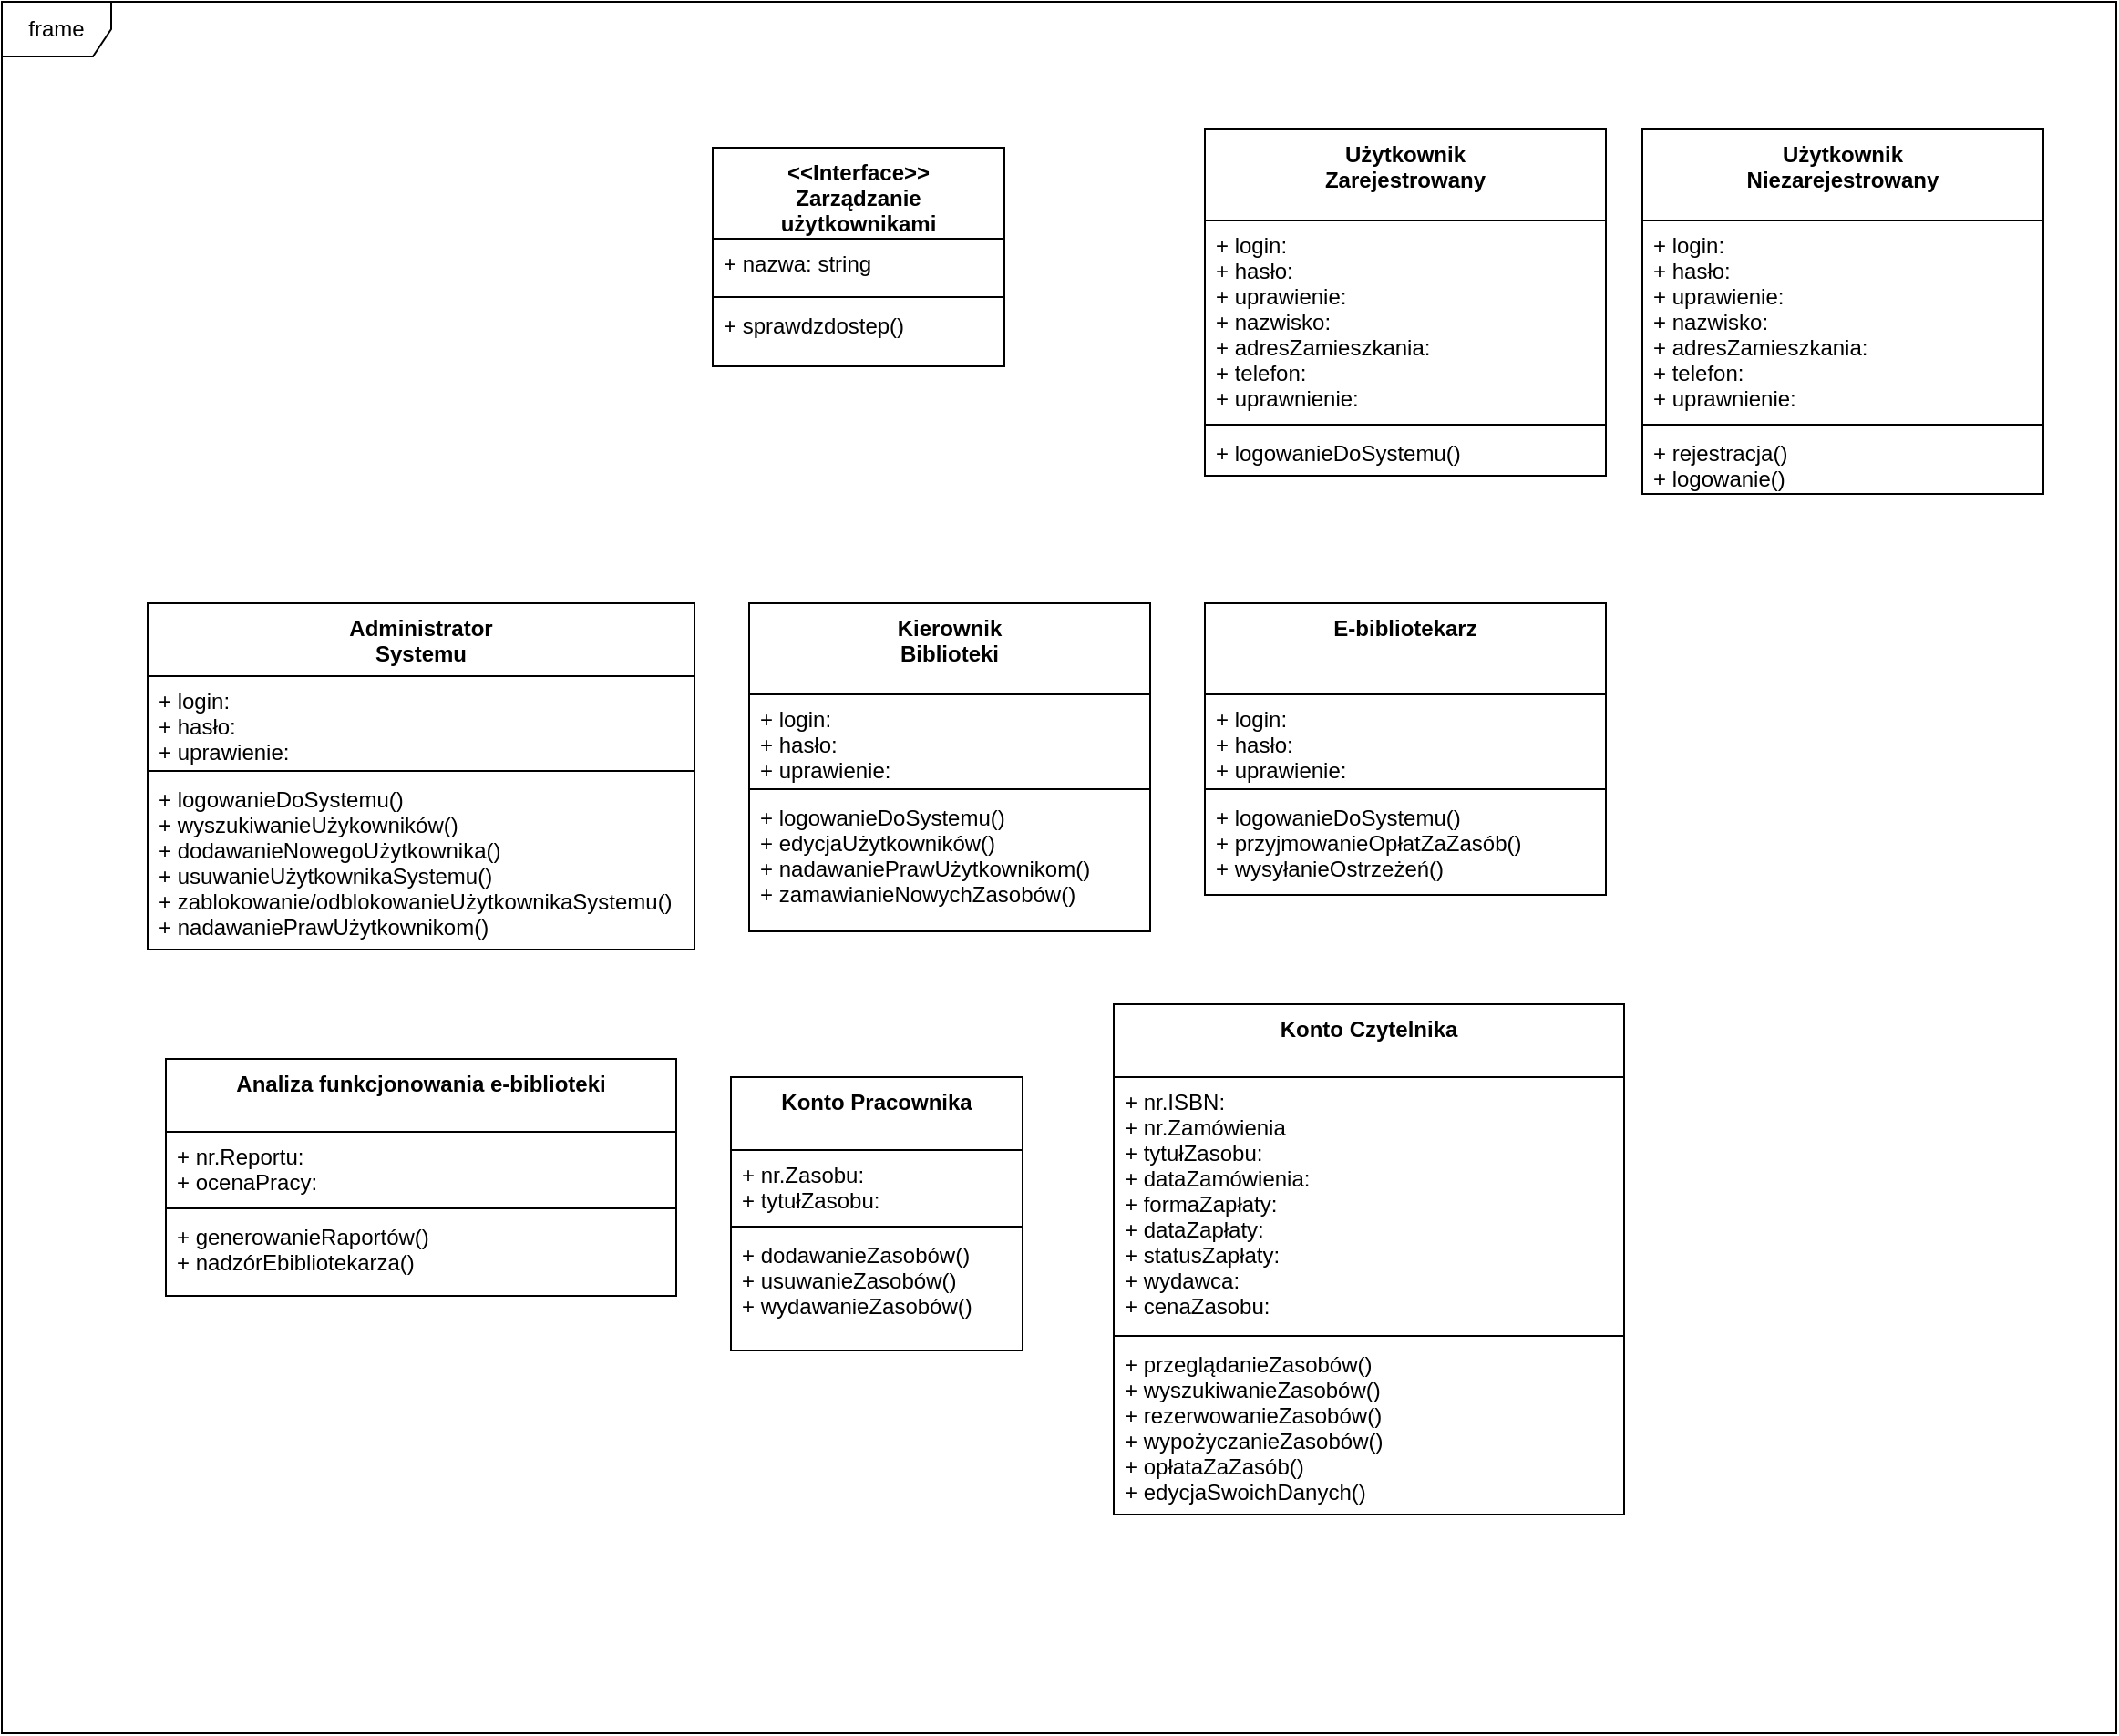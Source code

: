 <mxfile version="13.8.5" type="github">
  <diagram id="VM9gNFSTtRiQbZlDsglk" name="Page-1">
    <mxGraphModel dx="2409" dy="2348" grid="1" gridSize="10" guides="1" tooltips="1" connect="1" arrows="1" fold="1" page="1" pageScale="1" pageWidth="1169" pageHeight="1654" math="0" shadow="0">
      <root>
        <mxCell id="0" />
        <mxCell id="1" parent="0" />
        <mxCell id="r10WBX3e6Jypb6VtqJ61-32" value="frame" style="shape=umlFrame;whiteSpace=wrap;html=1;" vertex="1" parent="1">
          <mxGeometry x="-60" y="-100" width="1160" height="950" as="geometry" />
        </mxCell>
        <mxCell id="BHRHvB2tTrrgc57krQOK-1" value="Kierownik&#xa;Biblioteki" style="swimlane;fontStyle=1;align=center;verticalAlign=top;childLayout=stackLayout;horizontal=1;startSize=50;horizontalStack=0;resizeParent=1;resizeParentMax=0;resizeLast=0;collapsible=1;marginBottom=0;" parent="1" vertex="1">
          <mxGeometry x="350" y="230" width="220" height="180" as="geometry" />
        </mxCell>
        <mxCell id="BHRHvB2tTrrgc57krQOK-2" value="+ login:&#xa;+ hasło:&#xa;+ uprawienie:" style="text;strokeColor=none;fillColor=none;align=left;verticalAlign=top;spacingLeft=4;spacingRight=4;overflow=hidden;rotatable=0;points=[[0,0.5],[1,0.5]];portConstraint=eastwest;" parent="BHRHvB2tTrrgc57krQOK-1" vertex="1">
          <mxGeometry y="50" width="220" height="50" as="geometry" />
        </mxCell>
        <mxCell id="BHRHvB2tTrrgc57krQOK-3" value="" style="line;strokeWidth=1;fillColor=none;align=left;verticalAlign=middle;spacingTop=-1;spacingLeft=3;spacingRight=3;rotatable=0;labelPosition=right;points=[];portConstraint=eastwest;" parent="BHRHvB2tTrrgc57krQOK-1" vertex="1">
          <mxGeometry y="100" width="220" height="4" as="geometry" />
        </mxCell>
        <mxCell id="BHRHvB2tTrrgc57krQOK-4" value="+ logowanieDoSystemu()&#xa;+ edycjaUżytkowników()&#xa;+ nadawaniePrawUżytkownikom()&#xa;+ zamawianieNowychZasobów()" style="text;strokeColor=none;fillColor=none;align=left;verticalAlign=top;spacingLeft=4;spacingRight=4;overflow=hidden;rotatable=0;points=[[0,0.5],[1,0.5]];portConstraint=eastwest;" parent="BHRHvB2tTrrgc57krQOK-1" vertex="1">
          <mxGeometry y="104" width="220" height="76" as="geometry" />
        </mxCell>
        <mxCell id="BHRHvB2tTrrgc57krQOK-6" value="Administrator&#xa;Systemu" style="swimlane;fontStyle=1;align=center;verticalAlign=top;childLayout=stackLayout;horizontal=1;startSize=40;horizontalStack=0;resizeParent=1;resizeParentMax=0;resizeLast=0;collapsible=1;marginBottom=0;" parent="1" vertex="1">
          <mxGeometry x="20" y="230" width="300" height="190" as="geometry" />
        </mxCell>
        <mxCell id="BHRHvB2tTrrgc57krQOK-7" value="+ login:&#xa;+ hasło:&#xa;+ uprawienie:" style="text;strokeColor=none;fillColor=none;align=left;verticalAlign=top;spacingLeft=4;spacingRight=4;overflow=hidden;rotatable=0;points=[[0,0.5],[1,0.5]];portConstraint=eastwest;" parent="BHRHvB2tTrrgc57krQOK-6" vertex="1">
          <mxGeometry y="40" width="300" height="50" as="geometry" />
        </mxCell>
        <mxCell id="BHRHvB2tTrrgc57krQOK-8" value="" style="line;strokeWidth=1;fillColor=none;align=left;verticalAlign=middle;spacingTop=-1;spacingLeft=3;spacingRight=3;rotatable=0;labelPosition=right;points=[];portConstraint=eastwest;" parent="BHRHvB2tTrrgc57krQOK-6" vertex="1">
          <mxGeometry y="90" width="300" height="4" as="geometry" />
        </mxCell>
        <mxCell id="BHRHvB2tTrrgc57krQOK-9" value="+ logowanieDoSystemu()&#xa;+ wyszukiwanieUżykowników()&#xa;+ dodawanieNowegoUżytkownika()&#xa;+ usuwanieUżytkownikaSystemu()&#xa;+ zablokowanie/odblokowanieUżytkownikaSystemu()&#xa;+ nadawaniePrawUżytkownikom()" style="text;strokeColor=none;fillColor=none;align=left;verticalAlign=top;spacingLeft=4;spacingRight=4;overflow=hidden;rotatable=0;points=[[0,0.5],[1,0.5]];portConstraint=eastwest;" parent="BHRHvB2tTrrgc57krQOK-6" vertex="1">
          <mxGeometry y="94" width="300" height="96" as="geometry" />
        </mxCell>
        <mxCell id="r10WBX3e6Jypb6VtqJ61-1" value="&lt;&lt;Interface&gt;&gt;&#xa;Zarządzanie&#xa;użytkownikami" style="swimlane;fontStyle=1;align=center;verticalAlign=top;childLayout=stackLayout;horizontal=1;startSize=50;horizontalStack=0;resizeParent=1;resizeParentMax=0;resizeLast=0;collapsible=1;marginBottom=0;" vertex="1" parent="1">
          <mxGeometry x="330" y="-20" width="160" height="120" as="geometry" />
        </mxCell>
        <mxCell id="r10WBX3e6Jypb6VtqJ61-2" value="+ nazwa: string" style="text;strokeColor=none;fillColor=none;align=left;verticalAlign=top;spacingLeft=4;spacingRight=4;overflow=hidden;rotatable=0;points=[[0,0.5],[1,0.5]];portConstraint=eastwest;" vertex="1" parent="r10WBX3e6Jypb6VtqJ61-1">
          <mxGeometry y="50" width="160" height="30" as="geometry" />
        </mxCell>
        <mxCell id="r10WBX3e6Jypb6VtqJ61-3" value="" style="line;strokeWidth=1;fillColor=none;align=left;verticalAlign=middle;spacingTop=-1;spacingLeft=3;spacingRight=3;rotatable=0;labelPosition=right;points=[];portConstraint=eastwest;" vertex="1" parent="r10WBX3e6Jypb6VtqJ61-1">
          <mxGeometry y="80" width="160" height="4" as="geometry" />
        </mxCell>
        <mxCell id="r10WBX3e6Jypb6VtqJ61-4" value="+ sprawdzdostep()" style="text;strokeColor=none;fillColor=none;align=left;verticalAlign=top;spacingLeft=4;spacingRight=4;overflow=hidden;rotatable=0;points=[[0,0.5],[1,0.5]];portConstraint=eastwest;" vertex="1" parent="r10WBX3e6Jypb6VtqJ61-1">
          <mxGeometry y="84" width="160" height="36" as="geometry" />
        </mxCell>
        <mxCell id="r10WBX3e6Jypb6VtqJ61-6" value="E-bibliotekarz" style="swimlane;fontStyle=1;align=center;verticalAlign=top;childLayout=stackLayout;horizontal=1;startSize=50;horizontalStack=0;resizeParent=1;resizeParentMax=0;resizeLast=0;collapsible=1;marginBottom=0;" vertex="1" parent="1">
          <mxGeometry x="600" y="230" width="220" height="160" as="geometry" />
        </mxCell>
        <mxCell id="r10WBX3e6Jypb6VtqJ61-7" value="+ login:&#xa;+ hasło:&#xa;+ uprawienie:" style="text;strokeColor=none;fillColor=none;align=left;verticalAlign=top;spacingLeft=4;spacingRight=4;overflow=hidden;rotatable=0;points=[[0,0.5],[1,0.5]];portConstraint=eastwest;" vertex="1" parent="r10WBX3e6Jypb6VtqJ61-6">
          <mxGeometry y="50" width="220" height="50" as="geometry" />
        </mxCell>
        <mxCell id="r10WBX3e6Jypb6VtqJ61-8" value="" style="line;strokeWidth=1;fillColor=none;align=left;verticalAlign=middle;spacingTop=-1;spacingLeft=3;spacingRight=3;rotatable=0;labelPosition=right;points=[];portConstraint=eastwest;" vertex="1" parent="r10WBX3e6Jypb6VtqJ61-6">
          <mxGeometry y="100" width="220" height="4" as="geometry" />
        </mxCell>
        <mxCell id="r10WBX3e6Jypb6VtqJ61-9" value="+ logowanieDoSystemu()&#xa;+ przyjmowanieOpłatZaZasób()&#xa;+ wysyłanieOstrzeżeń()" style="text;strokeColor=none;fillColor=none;align=left;verticalAlign=top;spacingLeft=4;spacingRight=4;overflow=hidden;rotatable=0;points=[[0,0.5],[1,0.5]];portConstraint=eastwest;" vertex="1" parent="r10WBX3e6Jypb6VtqJ61-6">
          <mxGeometry y="104" width="220" height="56" as="geometry" />
        </mxCell>
        <mxCell id="r10WBX3e6Jypb6VtqJ61-10" value="Użytkownik&#xa;Zarejestrowany" style="swimlane;fontStyle=1;align=center;verticalAlign=top;childLayout=stackLayout;horizontal=1;startSize=50;horizontalStack=0;resizeParent=1;resizeParentMax=0;resizeLast=0;collapsible=1;marginBottom=0;" vertex="1" parent="1">
          <mxGeometry x="600" y="-30" width="220" height="190" as="geometry" />
        </mxCell>
        <mxCell id="r10WBX3e6Jypb6VtqJ61-11" value="+ login:&#xa;+ hasło:&#xa;+ uprawienie:&#xa;+ nazwisko:&#xa;+ adresZamieszkania:&#xa;+ telefon:&#xa;+ uprawnienie:" style="text;strokeColor=none;fillColor=none;align=left;verticalAlign=top;spacingLeft=4;spacingRight=4;overflow=hidden;rotatable=0;points=[[0,0.5],[1,0.5]];portConstraint=eastwest;" vertex="1" parent="r10WBX3e6Jypb6VtqJ61-10">
          <mxGeometry y="50" width="220" height="110" as="geometry" />
        </mxCell>
        <mxCell id="r10WBX3e6Jypb6VtqJ61-12" value="" style="line;strokeWidth=1;fillColor=none;align=left;verticalAlign=middle;spacingTop=-1;spacingLeft=3;spacingRight=3;rotatable=0;labelPosition=right;points=[];portConstraint=eastwest;" vertex="1" parent="r10WBX3e6Jypb6VtqJ61-10">
          <mxGeometry y="160" width="220" height="4" as="geometry" />
        </mxCell>
        <mxCell id="r10WBX3e6Jypb6VtqJ61-13" value="+ logowanieDoSystemu()" style="text;strokeColor=none;fillColor=none;align=left;verticalAlign=top;spacingLeft=4;spacingRight=4;overflow=hidden;rotatable=0;points=[[0,0.5],[1,0.5]];portConstraint=eastwest;" vertex="1" parent="r10WBX3e6Jypb6VtqJ61-10">
          <mxGeometry y="164" width="220" height="26" as="geometry" />
        </mxCell>
        <mxCell id="r10WBX3e6Jypb6VtqJ61-14" value="Użytkownik&#xa;Niezarejestrowany" style="swimlane;fontStyle=1;align=center;verticalAlign=top;childLayout=stackLayout;horizontal=1;startSize=50;horizontalStack=0;resizeParent=1;resizeParentMax=0;resizeLast=0;collapsible=1;marginBottom=0;" vertex="1" parent="1">
          <mxGeometry x="840" y="-30" width="220" height="200" as="geometry" />
        </mxCell>
        <mxCell id="r10WBX3e6Jypb6VtqJ61-15" value="+ login:&#xa;+ hasło:&#xa;+ uprawienie:&#xa;+ nazwisko:&#xa;+ adresZamieszkania:&#xa;+ telefon:&#xa;+ uprawnienie:" style="text;strokeColor=none;fillColor=none;align=left;verticalAlign=top;spacingLeft=4;spacingRight=4;overflow=hidden;rotatable=0;points=[[0,0.5],[1,0.5]];portConstraint=eastwest;" vertex="1" parent="r10WBX3e6Jypb6VtqJ61-14">
          <mxGeometry y="50" width="220" height="110" as="geometry" />
        </mxCell>
        <mxCell id="r10WBX3e6Jypb6VtqJ61-16" value="" style="line;strokeWidth=1;fillColor=none;align=left;verticalAlign=middle;spacingTop=-1;spacingLeft=3;spacingRight=3;rotatable=0;labelPosition=right;points=[];portConstraint=eastwest;" vertex="1" parent="r10WBX3e6Jypb6VtqJ61-14">
          <mxGeometry y="160" width="220" height="4" as="geometry" />
        </mxCell>
        <mxCell id="r10WBX3e6Jypb6VtqJ61-17" value="+ rejestracja()&#xa;+ logowanie()" style="text;strokeColor=none;fillColor=none;align=left;verticalAlign=top;spacingLeft=4;spacingRight=4;overflow=hidden;rotatable=0;points=[[0,0.5],[1,0.5]];portConstraint=eastwest;" vertex="1" parent="r10WBX3e6Jypb6VtqJ61-14">
          <mxGeometry y="164" width="220" height="36" as="geometry" />
        </mxCell>
        <mxCell id="r10WBX3e6Jypb6VtqJ61-19" value="Konto Pracownika" style="swimlane;fontStyle=1;align=center;verticalAlign=top;childLayout=stackLayout;horizontal=1;startSize=40;horizontalStack=0;resizeParent=1;resizeParentMax=0;resizeLast=0;collapsible=1;marginBottom=0;" vertex="1" parent="1">
          <mxGeometry x="340" y="490" width="160" height="150" as="geometry" />
        </mxCell>
        <mxCell id="r10WBX3e6Jypb6VtqJ61-20" value="+ nr.Zasobu:&#xa;+ tytułZasobu:" style="text;strokeColor=none;fillColor=none;align=left;verticalAlign=top;spacingLeft=4;spacingRight=4;overflow=hidden;rotatable=0;points=[[0,0.5],[1,0.5]];portConstraint=eastwest;" vertex="1" parent="r10WBX3e6Jypb6VtqJ61-19">
          <mxGeometry y="40" width="160" height="40" as="geometry" />
        </mxCell>
        <mxCell id="r10WBX3e6Jypb6VtqJ61-21" value="" style="line;strokeWidth=1;fillColor=none;align=left;verticalAlign=middle;spacingTop=-1;spacingLeft=3;spacingRight=3;rotatable=0;labelPosition=right;points=[];portConstraint=eastwest;" vertex="1" parent="r10WBX3e6Jypb6VtqJ61-19">
          <mxGeometry y="80" width="160" height="4" as="geometry" />
        </mxCell>
        <mxCell id="r10WBX3e6Jypb6VtqJ61-22" value="+ dodawanieZasobów()&#xa;+ usuwanieZasobów()&#xa;+ wydawanieZasobów()" style="text;strokeColor=none;fillColor=none;align=left;verticalAlign=top;spacingLeft=4;spacingRight=4;overflow=hidden;rotatable=0;points=[[0,0.5],[1,0.5]];portConstraint=eastwest;" vertex="1" parent="r10WBX3e6Jypb6VtqJ61-19">
          <mxGeometry y="84" width="160" height="66" as="geometry" />
        </mxCell>
        <mxCell id="r10WBX3e6Jypb6VtqJ61-23" value="Analiza funkcjonowania e-biblioteki" style="swimlane;fontStyle=1;align=center;verticalAlign=top;childLayout=stackLayout;horizontal=1;startSize=40;horizontalStack=0;resizeParent=1;resizeParentMax=0;resizeLast=0;collapsible=1;marginBottom=0;" vertex="1" parent="1">
          <mxGeometry x="30" y="480" width="280" height="130" as="geometry" />
        </mxCell>
        <mxCell id="r10WBX3e6Jypb6VtqJ61-24" value="+ nr.Reportu:&#xa;+ ocenaPracy:" style="text;strokeColor=none;fillColor=none;align=left;verticalAlign=top;spacingLeft=4;spacingRight=4;overflow=hidden;rotatable=0;points=[[0,0.5],[1,0.5]];portConstraint=eastwest;" vertex="1" parent="r10WBX3e6Jypb6VtqJ61-23">
          <mxGeometry y="40" width="280" height="40" as="geometry" />
        </mxCell>
        <mxCell id="r10WBX3e6Jypb6VtqJ61-25" value="" style="line;strokeWidth=1;fillColor=none;align=left;verticalAlign=middle;spacingTop=-1;spacingLeft=3;spacingRight=3;rotatable=0;labelPosition=right;points=[];portConstraint=eastwest;" vertex="1" parent="r10WBX3e6Jypb6VtqJ61-23">
          <mxGeometry y="80" width="280" height="4" as="geometry" />
        </mxCell>
        <mxCell id="r10WBX3e6Jypb6VtqJ61-26" value="+ generowanieRaportów()&#xa;+ nadzórEbibliotekarza()" style="text;strokeColor=none;fillColor=none;align=left;verticalAlign=top;spacingLeft=4;spacingRight=4;overflow=hidden;rotatable=0;points=[[0,0.5],[1,0.5]];portConstraint=eastwest;" vertex="1" parent="r10WBX3e6Jypb6VtqJ61-23">
          <mxGeometry y="84" width="280" height="46" as="geometry" />
        </mxCell>
        <mxCell id="r10WBX3e6Jypb6VtqJ61-28" value="Konto Czytelnika" style="swimlane;fontStyle=1;align=center;verticalAlign=top;childLayout=stackLayout;horizontal=1;startSize=40;horizontalStack=0;resizeParent=1;resizeParentMax=0;resizeLast=0;collapsible=1;marginBottom=0;" vertex="1" parent="1">
          <mxGeometry x="550" y="450" width="280" height="280" as="geometry" />
        </mxCell>
        <mxCell id="r10WBX3e6Jypb6VtqJ61-29" value="+ nr.ISBN:&#xa;+ nr.Zamówienia&#xa;+ tytułZasobu:&#xa;+ dataZamówienia:&#xa;+ formaZapłaty:&#xa;+ dataZapłaty:&#xa;+ statusZapłaty:&#xa;+ wydawca:&#xa;+ cenaZasobu:&#xa;&#xa;" style="text;strokeColor=none;fillColor=none;align=left;verticalAlign=top;spacingLeft=4;spacingRight=4;overflow=hidden;rotatable=0;points=[[0,0.5],[1,0.5]];portConstraint=eastwest;" vertex="1" parent="r10WBX3e6Jypb6VtqJ61-28">
          <mxGeometry y="40" width="280" height="140" as="geometry" />
        </mxCell>
        <mxCell id="r10WBX3e6Jypb6VtqJ61-30" value="" style="line;strokeWidth=1;fillColor=none;align=left;verticalAlign=middle;spacingTop=-1;spacingLeft=3;spacingRight=3;rotatable=0;labelPosition=right;points=[];portConstraint=eastwest;" vertex="1" parent="r10WBX3e6Jypb6VtqJ61-28">
          <mxGeometry y="180" width="280" height="4" as="geometry" />
        </mxCell>
        <mxCell id="r10WBX3e6Jypb6VtqJ61-31" value="+ przeglądanieZasobów()&#xa;+ wyszukiwanieZasobów()&#xa;+ rezerwowanieZasobów()&#xa;+ wypożyczanieZasobów()&#xa;+ opłataZaZasób()&#xa;+ edycjaSwoichDanych()" style="text;strokeColor=none;fillColor=none;align=left;verticalAlign=top;spacingLeft=4;spacingRight=4;overflow=hidden;rotatable=0;points=[[0,0.5],[1,0.5]];portConstraint=eastwest;" vertex="1" parent="r10WBX3e6Jypb6VtqJ61-28">
          <mxGeometry y="184" width="280" height="96" as="geometry" />
        </mxCell>
      </root>
    </mxGraphModel>
  </diagram>
</mxfile>
